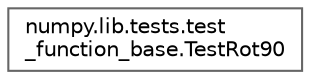 digraph "Graphical Class Hierarchy"
{
 // LATEX_PDF_SIZE
  bgcolor="transparent";
  edge [fontname=Helvetica,fontsize=10,labelfontname=Helvetica,labelfontsize=10];
  node [fontname=Helvetica,fontsize=10,shape=box,height=0.2,width=0.4];
  rankdir="LR";
  Node0 [id="Node000000",label="numpy.lib.tests.test\l_function_base.TestRot90",height=0.2,width=0.4,color="grey40", fillcolor="white", style="filled",URL="$da/d25/classnumpy_1_1lib_1_1tests_1_1test__function__base_1_1TestRot90.html",tooltip=" "];
}
